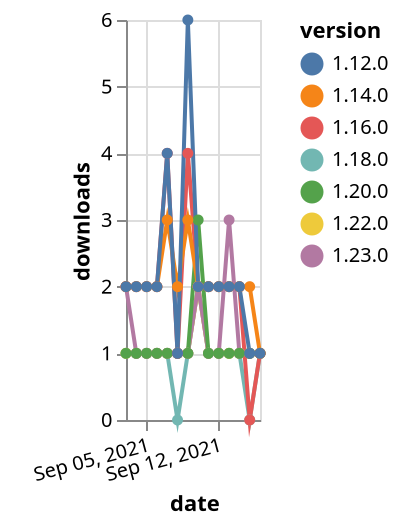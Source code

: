 {"$schema": "https://vega.github.io/schema/vega-lite/v5.json", "description": "A simple bar chart with embedded data.", "data": {"values": [{"date": "2021-09-03", "total": 232, "delta": 1, "version": "1.18.0"}, {"date": "2021-09-04", "total": 233, "delta": 1, "version": "1.18.0"}, {"date": "2021-09-05", "total": 234, "delta": 1, "version": "1.18.0"}, {"date": "2021-09-06", "total": 235, "delta": 1, "version": "1.18.0"}, {"date": "2021-09-07", "total": 236, "delta": 1, "version": "1.18.0"}, {"date": "2021-09-08", "total": 236, "delta": 0, "version": "1.18.0"}, {"date": "2021-09-09", "total": 237, "delta": 1, "version": "1.18.0"}, {"date": "2021-09-10", "total": 239, "delta": 2, "version": "1.18.0"}, {"date": "2021-09-11", "total": 240, "delta": 1, "version": "1.18.0"}, {"date": "2021-09-12", "total": 241, "delta": 1, "version": "1.18.0"}, {"date": "2021-09-13", "total": 242, "delta": 1, "version": "1.18.0"}, {"date": "2021-09-14", "total": 243, "delta": 1, "version": "1.18.0"}, {"date": "2021-09-15", "total": 243, "delta": 0, "version": "1.18.0"}, {"date": "2021-09-16", "total": 244, "delta": 1, "version": "1.18.0"}, {"date": "2021-09-03", "total": 168, "delta": 1, "version": "1.22.0"}, {"date": "2021-09-04", "total": 169, "delta": 1, "version": "1.22.0"}, {"date": "2021-09-05", "total": 170, "delta": 1, "version": "1.22.0"}, {"date": "2021-09-06", "total": 171, "delta": 1, "version": "1.22.0"}, {"date": "2021-09-07", "total": 172, "delta": 1, "version": "1.22.0"}, {"date": "2021-09-08", "total": 173, "delta": 1, "version": "1.22.0"}, {"date": "2021-09-09", "total": 174, "delta": 1, "version": "1.22.0"}, {"date": "2021-09-10", "total": 176, "delta": 2, "version": "1.22.0"}, {"date": "2021-09-11", "total": 177, "delta": 1, "version": "1.22.0"}, {"date": "2021-09-12", "total": 178, "delta": 1, "version": "1.22.0"}, {"date": "2021-09-13", "total": 179, "delta": 1, "version": "1.22.0"}, {"date": "2021-09-14", "total": 180, "delta": 1, "version": "1.22.0"}, {"date": "2021-09-15", "total": 181, "delta": 1, "version": "1.22.0"}, {"date": "2021-09-16", "total": 182, "delta": 1, "version": "1.22.0"}, {"date": "2021-09-03", "total": 156, "delta": 2, "version": "1.23.0"}, {"date": "2021-09-04", "total": 157, "delta": 1, "version": "1.23.0"}, {"date": "2021-09-05", "total": 158, "delta": 1, "version": "1.23.0"}, {"date": "2021-09-06", "total": 159, "delta": 1, "version": "1.23.0"}, {"date": "2021-09-07", "total": 160, "delta": 1, "version": "1.23.0"}, {"date": "2021-09-08", "total": 161, "delta": 1, "version": "1.23.0"}, {"date": "2021-09-09", "total": 162, "delta": 1, "version": "1.23.0"}, {"date": "2021-09-10", "total": 164, "delta": 2, "version": "1.23.0"}, {"date": "2021-09-11", "total": 165, "delta": 1, "version": "1.23.0"}, {"date": "2021-09-12", "total": 166, "delta": 1, "version": "1.23.0"}, {"date": "2021-09-13", "total": 169, "delta": 3, "version": "1.23.0"}, {"date": "2021-09-14", "total": 170, "delta": 1, "version": "1.23.0"}, {"date": "2021-09-15", "total": 171, "delta": 1, "version": "1.23.0"}, {"date": "2021-09-16", "total": 172, "delta": 1, "version": "1.23.0"}, {"date": "2021-09-03", "total": 312, "delta": 1, "version": "1.20.0"}, {"date": "2021-09-04", "total": 313, "delta": 1, "version": "1.20.0"}, {"date": "2021-09-05", "total": 314, "delta": 1, "version": "1.20.0"}, {"date": "2021-09-06", "total": 315, "delta": 1, "version": "1.20.0"}, {"date": "2021-09-07", "total": 316, "delta": 1, "version": "1.20.0"}, {"date": "2021-09-08", "total": 317, "delta": 1, "version": "1.20.0"}, {"date": "2021-09-09", "total": 318, "delta": 1, "version": "1.20.0"}, {"date": "2021-09-10", "total": 321, "delta": 3, "version": "1.20.0"}, {"date": "2021-09-11", "total": 322, "delta": 1, "version": "1.20.0"}, {"date": "2021-09-12", "total": 323, "delta": 1, "version": "1.20.0"}, {"date": "2021-09-13", "total": 324, "delta": 1, "version": "1.20.0"}, {"date": "2021-09-14", "total": 325, "delta": 1, "version": "1.20.0"}, {"date": "2021-09-15", "total": 326, "delta": 1, "version": "1.20.0"}, {"date": "2021-09-16", "total": 327, "delta": 1, "version": "1.20.0"}, {"date": "2021-09-03", "total": 2418, "delta": 2, "version": "1.16.0"}, {"date": "2021-09-04", "total": 2420, "delta": 2, "version": "1.16.0"}, {"date": "2021-09-05", "total": 2422, "delta": 2, "version": "1.16.0"}, {"date": "2021-09-06", "total": 2424, "delta": 2, "version": "1.16.0"}, {"date": "2021-09-07", "total": 2428, "delta": 4, "version": "1.16.0"}, {"date": "2021-09-08", "total": 2429, "delta": 1, "version": "1.16.0"}, {"date": "2021-09-09", "total": 2433, "delta": 4, "version": "1.16.0"}, {"date": "2021-09-10", "total": 2435, "delta": 2, "version": "1.16.0"}, {"date": "2021-09-11", "total": 2437, "delta": 2, "version": "1.16.0"}, {"date": "2021-09-12", "total": 2439, "delta": 2, "version": "1.16.0"}, {"date": "2021-09-13", "total": 2441, "delta": 2, "version": "1.16.0"}, {"date": "2021-09-14", "total": 2443, "delta": 2, "version": "1.16.0"}, {"date": "2021-09-15", "total": 2443, "delta": 0, "version": "1.16.0"}, {"date": "2021-09-16", "total": 2444, "delta": 1, "version": "1.16.0"}, {"date": "2021-09-03", "total": 2593, "delta": 2, "version": "1.14.0"}, {"date": "2021-09-04", "total": 2595, "delta": 2, "version": "1.14.0"}, {"date": "2021-09-05", "total": 2597, "delta": 2, "version": "1.14.0"}, {"date": "2021-09-06", "total": 2599, "delta": 2, "version": "1.14.0"}, {"date": "2021-09-07", "total": 2602, "delta": 3, "version": "1.14.0"}, {"date": "2021-09-08", "total": 2604, "delta": 2, "version": "1.14.0"}, {"date": "2021-09-09", "total": 2607, "delta": 3, "version": "1.14.0"}, {"date": "2021-09-10", "total": 2609, "delta": 2, "version": "1.14.0"}, {"date": "2021-09-11", "total": 2611, "delta": 2, "version": "1.14.0"}, {"date": "2021-09-12", "total": 2613, "delta": 2, "version": "1.14.0"}, {"date": "2021-09-13", "total": 2615, "delta": 2, "version": "1.14.0"}, {"date": "2021-09-14", "total": 2617, "delta": 2, "version": "1.14.0"}, {"date": "2021-09-15", "total": 2619, "delta": 2, "version": "1.14.0"}, {"date": "2021-09-16", "total": 2620, "delta": 1, "version": "1.14.0"}, {"date": "2021-09-03", "total": 3091, "delta": 2, "version": "1.12.0"}, {"date": "2021-09-04", "total": 3093, "delta": 2, "version": "1.12.0"}, {"date": "2021-09-05", "total": 3095, "delta": 2, "version": "1.12.0"}, {"date": "2021-09-06", "total": 3097, "delta": 2, "version": "1.12.0"}, {"date": "2021-09-07", "total": 3101, "delta": 4, "version": "1.12.0"}, {"date": "2021-09-08", "total": 3102, "delta": 1, "version": "1.12.0"}, {"date": "2021-09-09", "total": 3108, "delta": 6, "version": "1.12.0"}, {"date": "2021-09-10", "total": 3110, "delta": 2, "version": "1.12.0"}, {"date": "2021-09-11", "total": 3112, "delta": 2, "version": "1.12.0"}, {"date": "2021-09-12", "total": 3114, "delta": 2, "version": "1.12.0"}, {"date": "2021-09-13", "total": 3116, "delta": 2, "version": "1.12.0"}, {"date": "2021-09-14", "total": 3118, "delta": 2, "version": "1.12.0"}, {"date": "2021-09-15", "total": 3119, "delta": 1, "version": "1.12.0"}, {"date": "2021-09-16", "total": 3120, "delta": 1, "version": "1.12.0"}]}, "width": "container", "mark": {"type": "line", "point": {"filled": true}}, "encoding": {"x": {"field": "date", "type": "temporal", "timeUnit": "yearmonthdate", "title": "date", "axis": {"labelAngle": -15}}, "y": {"field": "delta", "type": "quantitative", "title": "downloads"}, "color": {"field": "version", "type": "nominal"}, "tooltip": {"field": "delta"}}}